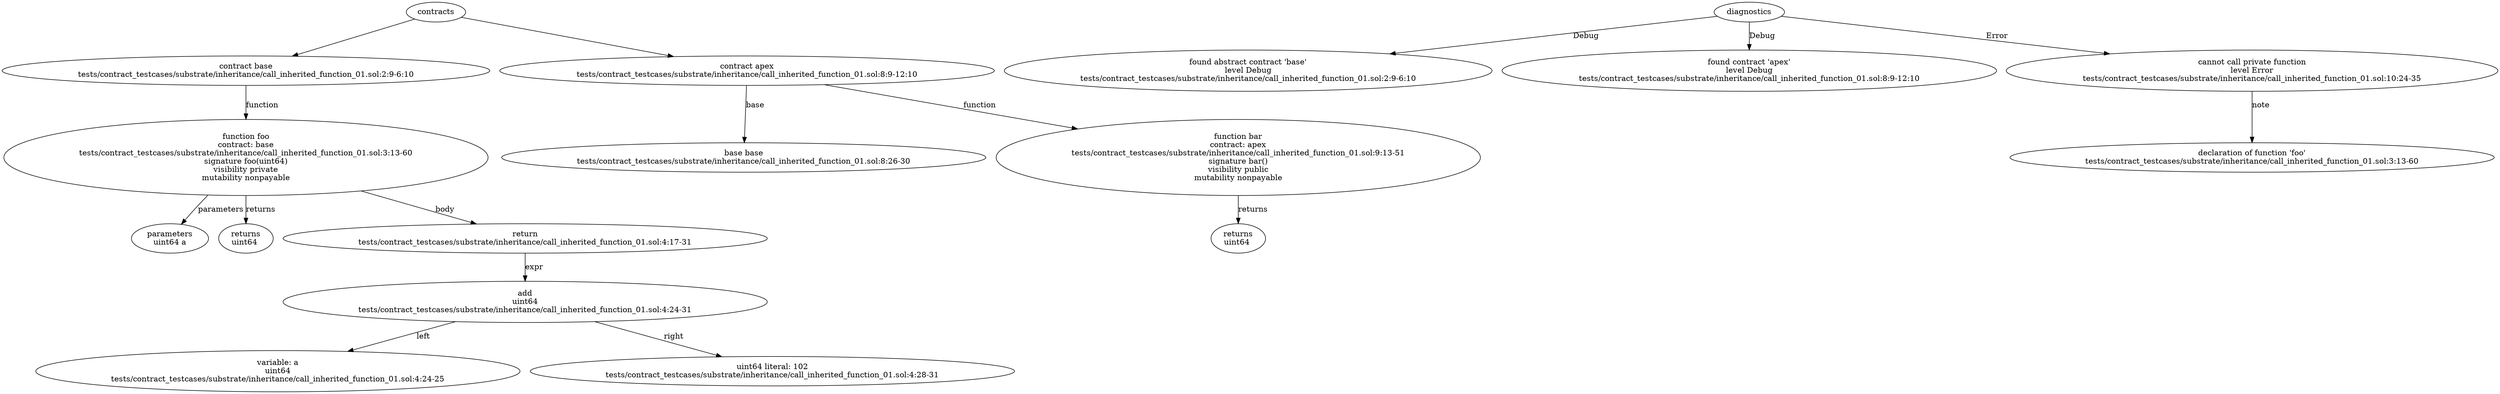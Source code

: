strict digraph "tests/contract_testcases/substrate/inheritance/call_inherited_function_01.sol" {
	contract [label="contract base\ntests/contract_testcases/substrate/inheritance/call_inherited_function_01.sol:2:9-6:10"]
	foo [label="function foo\ncontract: base\ntests/contract_testcases/substrate/inheritance/call_inherited_function_01.sol:3:13-60\nsignature foo(uint64)\nvisibility private\nmutability nonpayable"]
	parameters [label="parameters\nuint64 a"]
	returns [label="returns\nuint64 "]
	return [label="return\ntests/contract_testcases/substrate/inheritance/call_inherited_function_01.sol:4:17-31"]
	add [label="add\nuint64\ntests/contract_testcases/substrate/inheritance/call_inherited_function_01.sol:4:24-31"]
	variable [label="variable: a\nuint64\ntests/contract_testcases/substrate/inheritance/call_inherited_function_01.sol:4:24-25"]
	number_literal [label="uint64 literal: 102\ntests/contract_testcases/substrate/inheritance/call_inherited_function_01.sol:4:28-31"]
	contract_9 [label="contract apex\ntests/contract_testcases/substrate/inheritance/call_inherited_function_01.sol:8:9-12:10"]
	base [label="base base\ntests/contract_testcases/substrate/inheritance/call_inherited_function_01.sol:8:26-30"]
	bar [label="function bar\ncontract: apex\ntests/contract_testcases/substrate/inheritance/call_inherited_function_01.sol:9:13-51\nsignature bar()\nvisibility public\nmutability nonpayable"]
	returns_12 [label="returns\nuint64 "]
	diagnostic [label="found abstract contract 'base'\nlevel Debug\ntests/contract_testcases/substrate/inheritance/call_inherited_function_01.sol:2:9-6:10"]
	diagnostic_15 [label="found contract 'apex'\nlevel Debug\ntests/contract_testcases/substrate/inheritance/call_inherited_function_01.sol:8:9-12:10"]
	diagnostic_16 [label="cannot call private function\nlevel Error\ntests/contract_testcases/substrate/inheritance/call_inherited_function_01.sol:10:24-35"]
	note [label="declaration of function 'foo'\ntests/contract_testcases/substrate/inheritance/call_inherited_function_01.sol:3:13-60"]
	contracts -> contract
	contract -> foo [label="function"]
	foo -> parameters [label="parameters"]
	foo -> returns [label="returns"]
	foo -> return [label="body"]
	return -> add [label="expr"]
	add -> variable [label="left"]
	add -> number_literal [label="right"]
	contracts -> contract_9
	contract_9 -> base [label="base"]
	contract_9 -> bar [label="function"]
	bar -> returns_12 [label="returns"]
	diagnostics -> diagnostic [label="Debug"]
	diagnostics -> diagnostic_15 [label="Debug"]
	diagnostics -> diagnostic_16 [label="Error"]
	diagnostic_16 -> note [label="note"]
}
